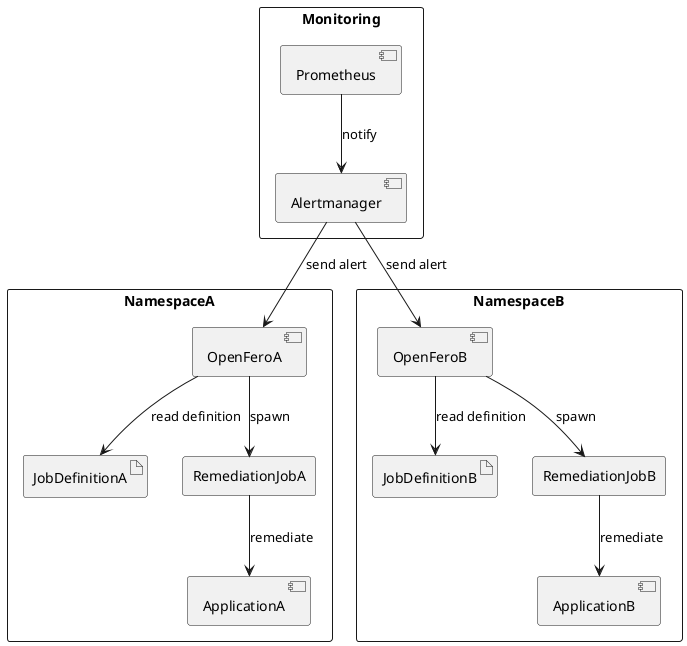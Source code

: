 @startuml InstallationRecommendation1
rectangle NamespaceA {
  component OpenFeroA
  component ApplicationA
  artifact JobDefinitionA
  agent RemediationJobA

  OpenFeroA --> JobDefinitionA : read definition
  OpenFeroA --> RemediationJobA: spawn
  RemediationJobA --> ApplicationA : remediate
}

rectangle NamespaceB {
  component OpenFeroB
  component ApplicationB
  artifact JobDefinitionB
  agent RemediationJobB

  OpenFeroB --> JobDefinitionB : read definition
  OpenFeroB --> RemediationJobB: spawn
  RemediationJobB --> ApplicationB : remediate
}

rectangle Monitoring {
  component Prometheus
  component Alertmanager
  Prometheus --> Alertmanager : notify
  Alertmanager --> OpenFeroA : send alert
  Alertmanager --> OpenFeroB : send alert
}
@enduml